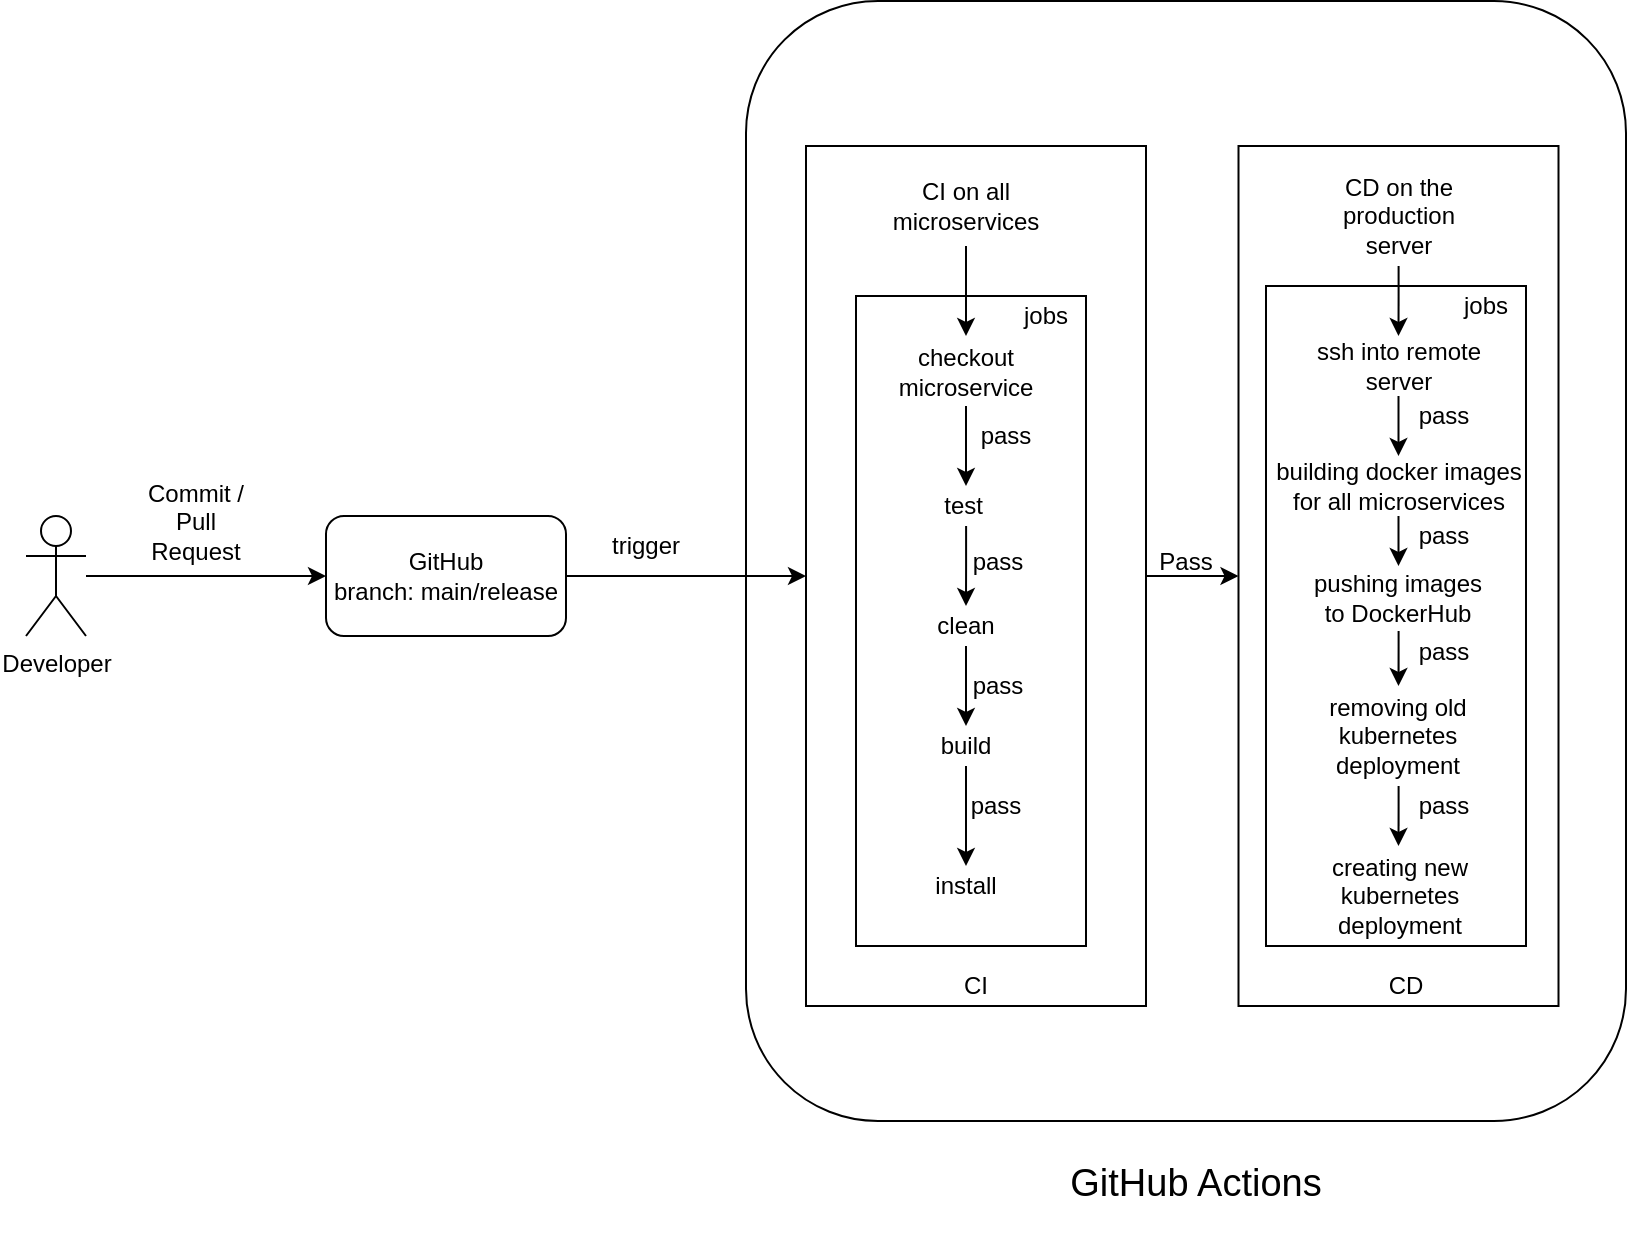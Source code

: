 <mxfile version="14.1.8" type="device"><diagram id="JDlQ4Gub5CTaZ3K55Sxg" name="Page-1"><mxGraphModel dx="1185" dy="678" grid="1" gridSize="10" guides="1" tooltips="1" connect="1" arrows="1" fold="1" page="1" pageScale="1" pageWidth="850" pageHeight="1100" math="0" shadow="0"><root><mxCell id="0"/><mxCell id="1" parent="0"/><mxCell id="XeuQ2JAajlRGrz8kwAWE-1" value="GitHub&lt;br&gt;branch: main/release" style="rounded=1;whiteSpace=wrap;html=1;" vertex="1" parent="1"><mxGeometry x="410" y="445" width="120" height="60" as="geometry"/></mxCell><mxCell id="XeuQ2JAajlRGrz8kwAWE-5" value="" style="endArrow=classic;html=1;entryX=0;entryY=0.5;entryDx=0;entryDy=0;" edge="1" parent="1" source="XeuQ2JAajlRGrz8kwAWE-37" target="XeuQ2JAajlRGrz8kwAWE-1"><mxGeometry width="50" height="50" relative="1" as="geometry"><mxPoint x="300" y="385" as="sourcePoint"/><mxPoint x="300" y="395" as="targetPoint"/></mxGeometry></mxCell><mxCell id="XeuQ2JAajlRGrz8kwAWE-6" value="Commit / Pull Request" style="text;html=1;strokeColor=none;fillColor=none;align=center;verticalAlign=middle;whiteSpace=wrap;rounded=0;" vertex="1" parent="1"><mxGeometry x="320" y="417.5" width="50" height="60" as="geometry"/></mxCell><mxCell id="XeuQ2JAajlRGrz8kwAWE-7" value="" style="endArrow=classic;html=1;exitX=1;exitY=0.5;exitDx=0;exitDy=0;" edge="1" parent="1" source="XeuQ2JAajlRGrz8kwAWE-1" target="XeuQ2JAajlRGrz8kwAWE-19"><mxGeometry width="50" height="50" relative="1" as="geometry"><mxPoint x="460" y="360" as="sourcePoint"/><mxPoint x="555" y="320" as="targetPoint"/></mxGeometry></mxCell><mxCell id="XeuQ2JAajlRGrz8kwAWE-9" value="Pass" style="rounded=1;whiteSpace=wrap;html=1;fillColor=none;" vertex="1" parent="1"><mxGeometry x="620" y="187.5" width="440" height="560" as="geometry"/></mxCell><mxCell id="XeuQ2JAajlRGrz8kwAWE-19" value="" style="rounded=0;whiteSpace=wrap;html=1;fillColor=none;" vertex="1" parent="1"><mxGeometry x="650" y="260" width="170" height="430" as="geometry"/></mxCell><mxCell id="XeuQ2JAajlRGrz8kwAWE-24" style="edgeStyle=orthogonalEdgeStyle;rounded=0;orthogonalLoop=1;jettySize=auto;html=1;" edge="1" parent="1" source="XeuQ2JAajlRGrz8kwAWE-20" target="XeuQ2JAajlRGrz8kwAWE-22"><mxGeometry relative="1" as="geometry"/></mxCell><mxCell id="XeuQ2JAajlRGrz8kwAWE-20" value="CI on all microservices" style="text;html=1;strokeColor=none;fillColor=none;align=center;verticalAlign=middle;whiteSpace=wrap;rounded=0;" vertex="1" parent="1"><mxGeometry x="675" y="270" width="110" height="40" as="geometry"/></mxCell><mxCell id="XeuQ2JAajlRGrz8kwAWE-21" value="CI" style="text;html=1;strokeColor=none;fillColor=none;align=center;verticalAlign=middle;whiteSpace=wrap;rounded=0;" vertex="1" parent="1"><mxGeometry x="715" y="670" width="40" height="20" as="geometry"/></mxCell><mxCell id="XeuQ2JAajlRGrz8kwAWE-25" style="edgeStyle=orthogonalEdgeStyle;rounded=0;orthogonalLoop=1;jettySize=auto;html=1;entryX=0.5;entryY=0;entryDx=0;entryDy=0;" edge="1" parent="1" source="XeuQ2JAajlRGrz8kwAWE-22" target="XeuQ2JAajlRGrz8kwAWE-23"><mxGeometry relative="1" as="geometry"/></mxCell><mxCell id="XeuQ2JAajlRGrz8kwAWE-22" value="checkout microservice" style="text;html=1;strokeColor=none;fillColor=none;align=center;verticalAlign=middle;whiteSpace=wrap;rounded=0;" vertex="1" parent="1"><mxGeometry x="675" y="355" width="110" height="35" as="geometry"/></mxCell><mxCell id="XeuQ2JAajlRGrz8kwAWE-46" style="edgeStyle=orthogonalEdgeStyle;rounded=0;orthogonalLoop=1;jettySize=auto;html=1;entryX=0.5;entryY=0;entryDx=0;entryDy=0;" edge="1" parent="1" source="XeuQ2JAajlRGrz8kwAWE-23" target="XeuQ2JAajlRGrz8kwAWE-42"><mxGeometry relative="1" as="geometry"/></mxCell><mxCell id="XeuQ2JAajlRGrz8kwAWE-23" value="test&amp;nbsp;" style="text;html=1;strokeColor=none;fillColor=none;align=center;verticalAlign=middle;whiteSpace=wrap;rounded=0;" vertex="1" parent="1"><mxGeometry x="693.75" y="430" width="72.5" height="20" as="geometry"/></mxCell><mxCell id="XeuQ2JAajlRGrz8kwAWE-26" value="" style="rounded=0;whiteSpace=wrap;html=1;fillColor=none;" vertex="1" parent="1"><mxGeometry x="866.25" y="260" width="160" height="430" as="geometry"/></mxCell><mxCell id="XeuQ2JAajlRGrz8kwAWE-33" value="&lt;font style=&quot;font-size: 19px&quot;&gt;GitHub Actions&lt;/font&gt;" style="text;html=1;strokeColor=none;fillColor=none;align=center;verticalAlign=middle;whiteSpace=wrap;rounded=0;" vertex="1" parent="1"><mxGeometry x="770" y="750" width="150" height="57" as="geometry"/></mxCell><mxCell id="XeuQ2JAajlRGrz8kwAWE-34" value="trigger" style="text;html=1;strokeColor=none;fillColor=none;align=center;verticalAlign=middle;whiteSpace=wrap;rounded=0;" vertex="1" parent="1"><mxGeometry x="550" y="450" width="40" height="20" as="geometry"/></mxCell><mxCell id="XeuQ2JAajlRGrz8kwAWE-37" value="Developer" style="shape=umlActor;verticalLabelPosition=bottom;verticalAlign=top;html=1;fillColor=none;" vertex="1" parent="1"><mxGeometry x="260" y="445" width="30" height="60" as="geometry"/></mxCell><mxCell id="XeuQ2JAajlRGrz8kwAWE-41" value="" style="endArrow=classic;html=1;exitX=1;exitY=0.5;exitDx=0;exitDy=0;entryX=0;entryY=0.5;entryDx=0;entryDy=0;" edge="1" parent="1" source="XeuQ2JAajlRGrz8kwAWE-19" target="XeuQ2JAajlRGrz8kwAWE-26"><mxGeometry width="50" height="50" relative="1" as="geometry"><mxPoint x="800" y="400" as="sourcePoint"/><mxPoint x="850" y="350" as="targetPoint"/></mxGeometry></mxCell><mxCell id="XeuQ2JAajlRGrz8kwAWE-51" style="edgeStyle=orthogonalEdgeStyle;rounded=0;orthogonalLoop=1;jettySize=auto;html=1;entryX=0.5;entryY=0;entryDx=0;entryDy=0;" edge="1" parent="1" source="XeuQ2JAajlRGrz8kwAWE-42" target="XeuQ2JAajlRGrz8kwAWE-47"><mxGeometry relative="1" as="geometry"/></mxCell><mxCell id="XeuQ2JAajlRGrz8kwAWE-42" value="clean" style="text;html=1;strokeColor=none;fillColor=none;align=center;verticalAlign=middle;whiteSpace=wrap;rounded=0;" vertex="1" parent="1"><mxGeometry x="695" y="490" width="70" height="20" as="geometry"/></mxCell><mxCell id="XeuQ2JAajlRGrz8kwAWE-52" style="edgeStyle=orthogonalEdgeStyle;rounded=0;orthogonalLoop=1;jettySize=auto;html=1;" edge="1" parent="1" source="XeuQ2JAajlRGrz8kwAWE-47" target="XeuQ2JAajlRGrz8kwAWE-48"><mxGeometry relative="1" as="geometry"/></mxCell><mxCell id="XeuQ2JAajlRGrz8kwAWE-47" value="build" style="text;html=1;strokeColor=none;fillColor=none;align=center;verticalAlign=middle;whiteSpace=wrap;rounded=0;" vertex="1" parent="1"><mxGeometry x="710" y="550" width="40" height="20" as="geometry"/></mxCell><mxCell id="XeuQ2JAajlRGrz8kwAWE-48" value="install" style="text;html=1;strokeColor=none;fillColor=none;align=center;verticalAlign=middle;whiteSpace=wrap;rounded=0;" vertex="1" parent="1"><mxGeometry x="710" y="620" width="40" height="20" as="geometry"/></mxCell><mxCell id="XeuQ2JAajlRGrz8kwAWE-53" value="pass" style="text;html=1;strokeColor=none;fillColor=none;align=center;verticalAlign=middle;whiteSpace=wrap;rounded=0;" vertex="1" parent="1"><mxGeometry x="730" y="395" width="40" height="20" as="geometry"/></mxCell><mxCell id="XeuQ2JAajlRGrz8kwAWE-54" value="pass" style="text;html=1;strokeColor=none;fillColor=none;align=center;verticalAlign=middle;whiteSpace=wrap;rounded=0;" vertex="1" parent="1"><mxGeometry x="726.25" y="457.5" width="40" height="20" as="geometry"/></mxCell><mxCell id="XeuQ2JAajlRGrz8kwAWE-55" value="pass" style="text;html=1;strokeColor=none;fillColor=none;align=center;verticalAlign=middle;whiteSpace=wrap;rounded=0;" vertex="1" parent="1"><mxGeometry x="726.25" y="520" width="40" height="20" as="geometry"/></mxCell><mxCell id="XeuQ2JAajlRGrz8kwAWE-56" value="pass" style="text;html=1;strokeColor=none;fillColor=none;align=center;verticalAlign=middle;whiteSpace=wrap;rounded=0;" vertex="1" parent="1"><mxGeometry x="725" y="580" width="40" height="20" as="geometry"/></mxCell><mxCell id="XeuQ2JAajlRGrz8kwAWE-68" style="edgeStyle=orthogonalEdgeStyle;rounded=0;orthogonalLoop=1;jettySize=auto;html=1;entryX=0.5;entryY=0;entryDx=0;entryDy=0;" edge="1" parent="1" source="XeuQ2JAajlRGrz8kwAWE-57" target="XeuQ2JAajlRGrz8kwAWE-60"><mxGeometry relative="1" as="geometry"/></mxCell><mxCell id="XeuQ2JAajlRGrz8kwAWE-57" value="ssh into remote server" style="text;html=1;strokeColor=none;fillColor=none;align=center;verticalAlign=middle;whiteSpace=wrap;rounded=0;" vertex="1" parent="1"><mxGeometry x="900" y="355" width="92.5" height="30" as="geometry"/></mxCell><mxCell id="XeuQ2JAajlRGrz8kwAWE-58" value="" style="rounded=0;whiteSpace=wrap;html=1;fillColor=none;" vertex="1" parent="1"><mxGeometry x="675" y="335" width="115" height="325" as="geometry"/></mxCell><mxCell id="XeuQ2JAajlRGrz8kwAWE-59" value="jobs" style="text;html=1;strokeColor=none;fillColor=none;align=center;verticalAlign=middle;whiteSpace=wrap;rounded=0;" vertex="1" parent="1"><mxGeometry x="750" y="335" width="40" height="20" as="geometry"/></mxCell><mxCell id="XeuQ2JAajlRGrz8kwAWE-69" style="edgeStyle=orthogonalEdgeStyle;rounded=0;orthogonalLoop=1;jettySize=auto;html=1;entryX=0.5;entryY=0;entryDx=0;entryDy=0;" edge="1" parent="1" source="XeuQ2JAajlRGrz8kwAWE-60" target="XeuQ2JAajlRGrz8kwAWE-61"><mxGeometry relative="1" as="geometry"/></mxCell><mxCell id="XeuQ2JAajlRGrz8kwAWE-60" value="building docker images for all microservices" style="text;html=1;strokeColor=none;fillColor=none;align=center;verticalAlign=middle;whiteSpace=wrap;rounded=0;" vertex="1" parent="1"><mxGeometry x="880" y="415" width="132.5" height="30" as="geometry"/></mxCell><mxCell id="XeuQ2JAajlRGrz8kwAWE-70" style="edgeStyle=orthogonalEdgeStyle;rounded=0;orthogonalLoop=1;jettySize=auto;html=1;entryX=0.5;entryY=0;entryDx=0;entryDy=0;" edge="1" parent="1" source="XeuQ2JAajlRGrz8kwAWE-61" target="XeuQ2JAajlRGrz8kwAWE-62"><mxGeometry relative="1" as="geometry"/></mxCell><mxCell id="XeuQ2JAajlRGrz8kwAWE-61" value="pushing images to DockerHub" style="text;html=1;strokeColor=none;fillColor=none;align=center;verticalAlign=middle;whiteSpace=wrap;rounded=0;" vertex="1" parent="1"><mxGeometry x="901.25" y="470" width="90" height="32.5" as="geometry"/></mxCell><mxCell id="XeuQ2JAajlRGrz8kwAWE-71" style="edgeStyle=orthogonalEdgeStyle;rounded=0;orthogonalLoop=1;jettySize=auto;html=1;entryX=0.5;entryY=0;entryDx=0;entryDy=0;" edge="1" parent="1" source="XeuQ2JAajlRGrz8kwAWE-62" target="XeuQ2JAajlRGrz8kwAWE-63"><mxGeometry relative="1" as="geometry"/></mxCell><mxCell id="XeuQ2JAajlRGrz8kwAWE-62" value="removing old kubernetes deployment" style="text;html=1;strokeColor=none;fillColor=none;align=center;verticalAlign=middle;whiteSpace=wrap;rounded=0;" vertex="1" parent="1"><mxGeometry x="896.25" y="530" width="100" height="50" as="geometry"/></mxCell><mxCell id="XeuQ2JAajlRGrz8kwAWE-63" value="creating new kubernetes deployment" style="text;html=1;strokeColor=none;fillColor=none;align=center;verticalAlign=middle;whiteSpace=wrap;rounded=0;" vertex="1" parent="1"><mxGeometry x="897.5" y="610" width="97.5" height="50" as="geometry"/></mxCell><mxCell id="XeuQ2JAajlRGrz8kwAWE-66" style="edgeStyle=orthogonalEdgeStyle;rounded=0;orthogonalLoop=1;jettySize=auto;html=1;entryX=0.5;entryY=0;entryDx=0;entryDy=0;" edge="1" parent="1" source="XeuQ2JAajlRGrz8kwAWE-65" target="XeuQ2JAajlRGrz8kwAWE-57"><mxGeometry relative="1" as="geometry"/></mxCell><mxCell id="XeuQ2JAajlRGrz8kwAWE-65" value="CD on the production server" style="text;html=1;strokeColor=none;fillColor=none;align=center;verticalAlign=middle;whiteSpace=wrap;rounded=0;" vertex="1" parent="1"><mxGeometry x="903.75" y="270" width="85" height="50" as="geometry"/></mxCell><mxCell id="XeuQ2JAajlRGrz8kwAWE-72" value="pass" style="text;html=1;strokeColor=none;fillColor=none;align=center;verticalAlign=middle;whiteSpace=wrap;rounded=0;" vertex="1" parent="1"><mxGeometry x="948.75" y="445" width="40" height="20" as="geometry"/></mxCell><mxCell id="XeuQ2JAajlRGrz8kwAWE-73" value="pass" style="text;html=1;strokeColor=none;fillColor=none;align=center;verticalAlign=middle;whiteSpace=wrap;rounded=0;" vertex="1" parent="1"><mxGeometry x="948.75" y="385" width="40" height="20" as="geometry"/></mxCell><mxCell id="XeuQ2JAajlRGrz8kwAWE-74" value="pass" style="text;html=1;strokeColor=none;fillColor=none;align=center;verticalAlign=middle;whiteSpace=wrap;rounded=0;" vertex="1" parent="1"><mxGeometry x="948.75" y="502.5" width="40" height="20" as="geometry"/></mxCell><mxCell id="XeuQ2JAajlRGrz8kwAWE-75" value="pass" style="text;html=1;strokeColor=none;fillColor=none;align=center;verticalAlign=middle;whiteSpace=wrap;rounded=0;" vertex="1" parent="1"><mxGeometry x="948.75" y="580" width="40" height="20" as="geometry"/></mxCell><mxCell id="XeuQ2JAajlRGrz8kwAWE-76" value="" style="rounded=0;whiteSpace=wrap;html=1;fillColor=none;" vertex="1" parent="1"><mxGeometry x="880" y="330" width="130" height="330" as="geometry"/></mxCell><mxCell id="XeuQ2JAajlRGrz8kwAWE-77" value="jobs" style="text;html=1;strokeColor=none;fillColor=none;align=center;verticalAlign=middle;whiteSpace=wrap;rounded=0;" vertex="1" parent="1"><mxGeometry x="970" y="330" width="40" height="20" as="geometry"/></mxCell><mxCell id="XeuQ2JAajlRGrz8kwAWE-78" value="CD" style="text;html=1;strokeColor=none;fillColor=none;align=center;verticalAlign=middle;whiteSpace=wrap;rounded=0;" vertex="1" parent="1"><mxGeometry x="930" y="670" width="40" height="20" as="geometry"/></mxCell></root></mxGraphModel></diagram></mxfile>